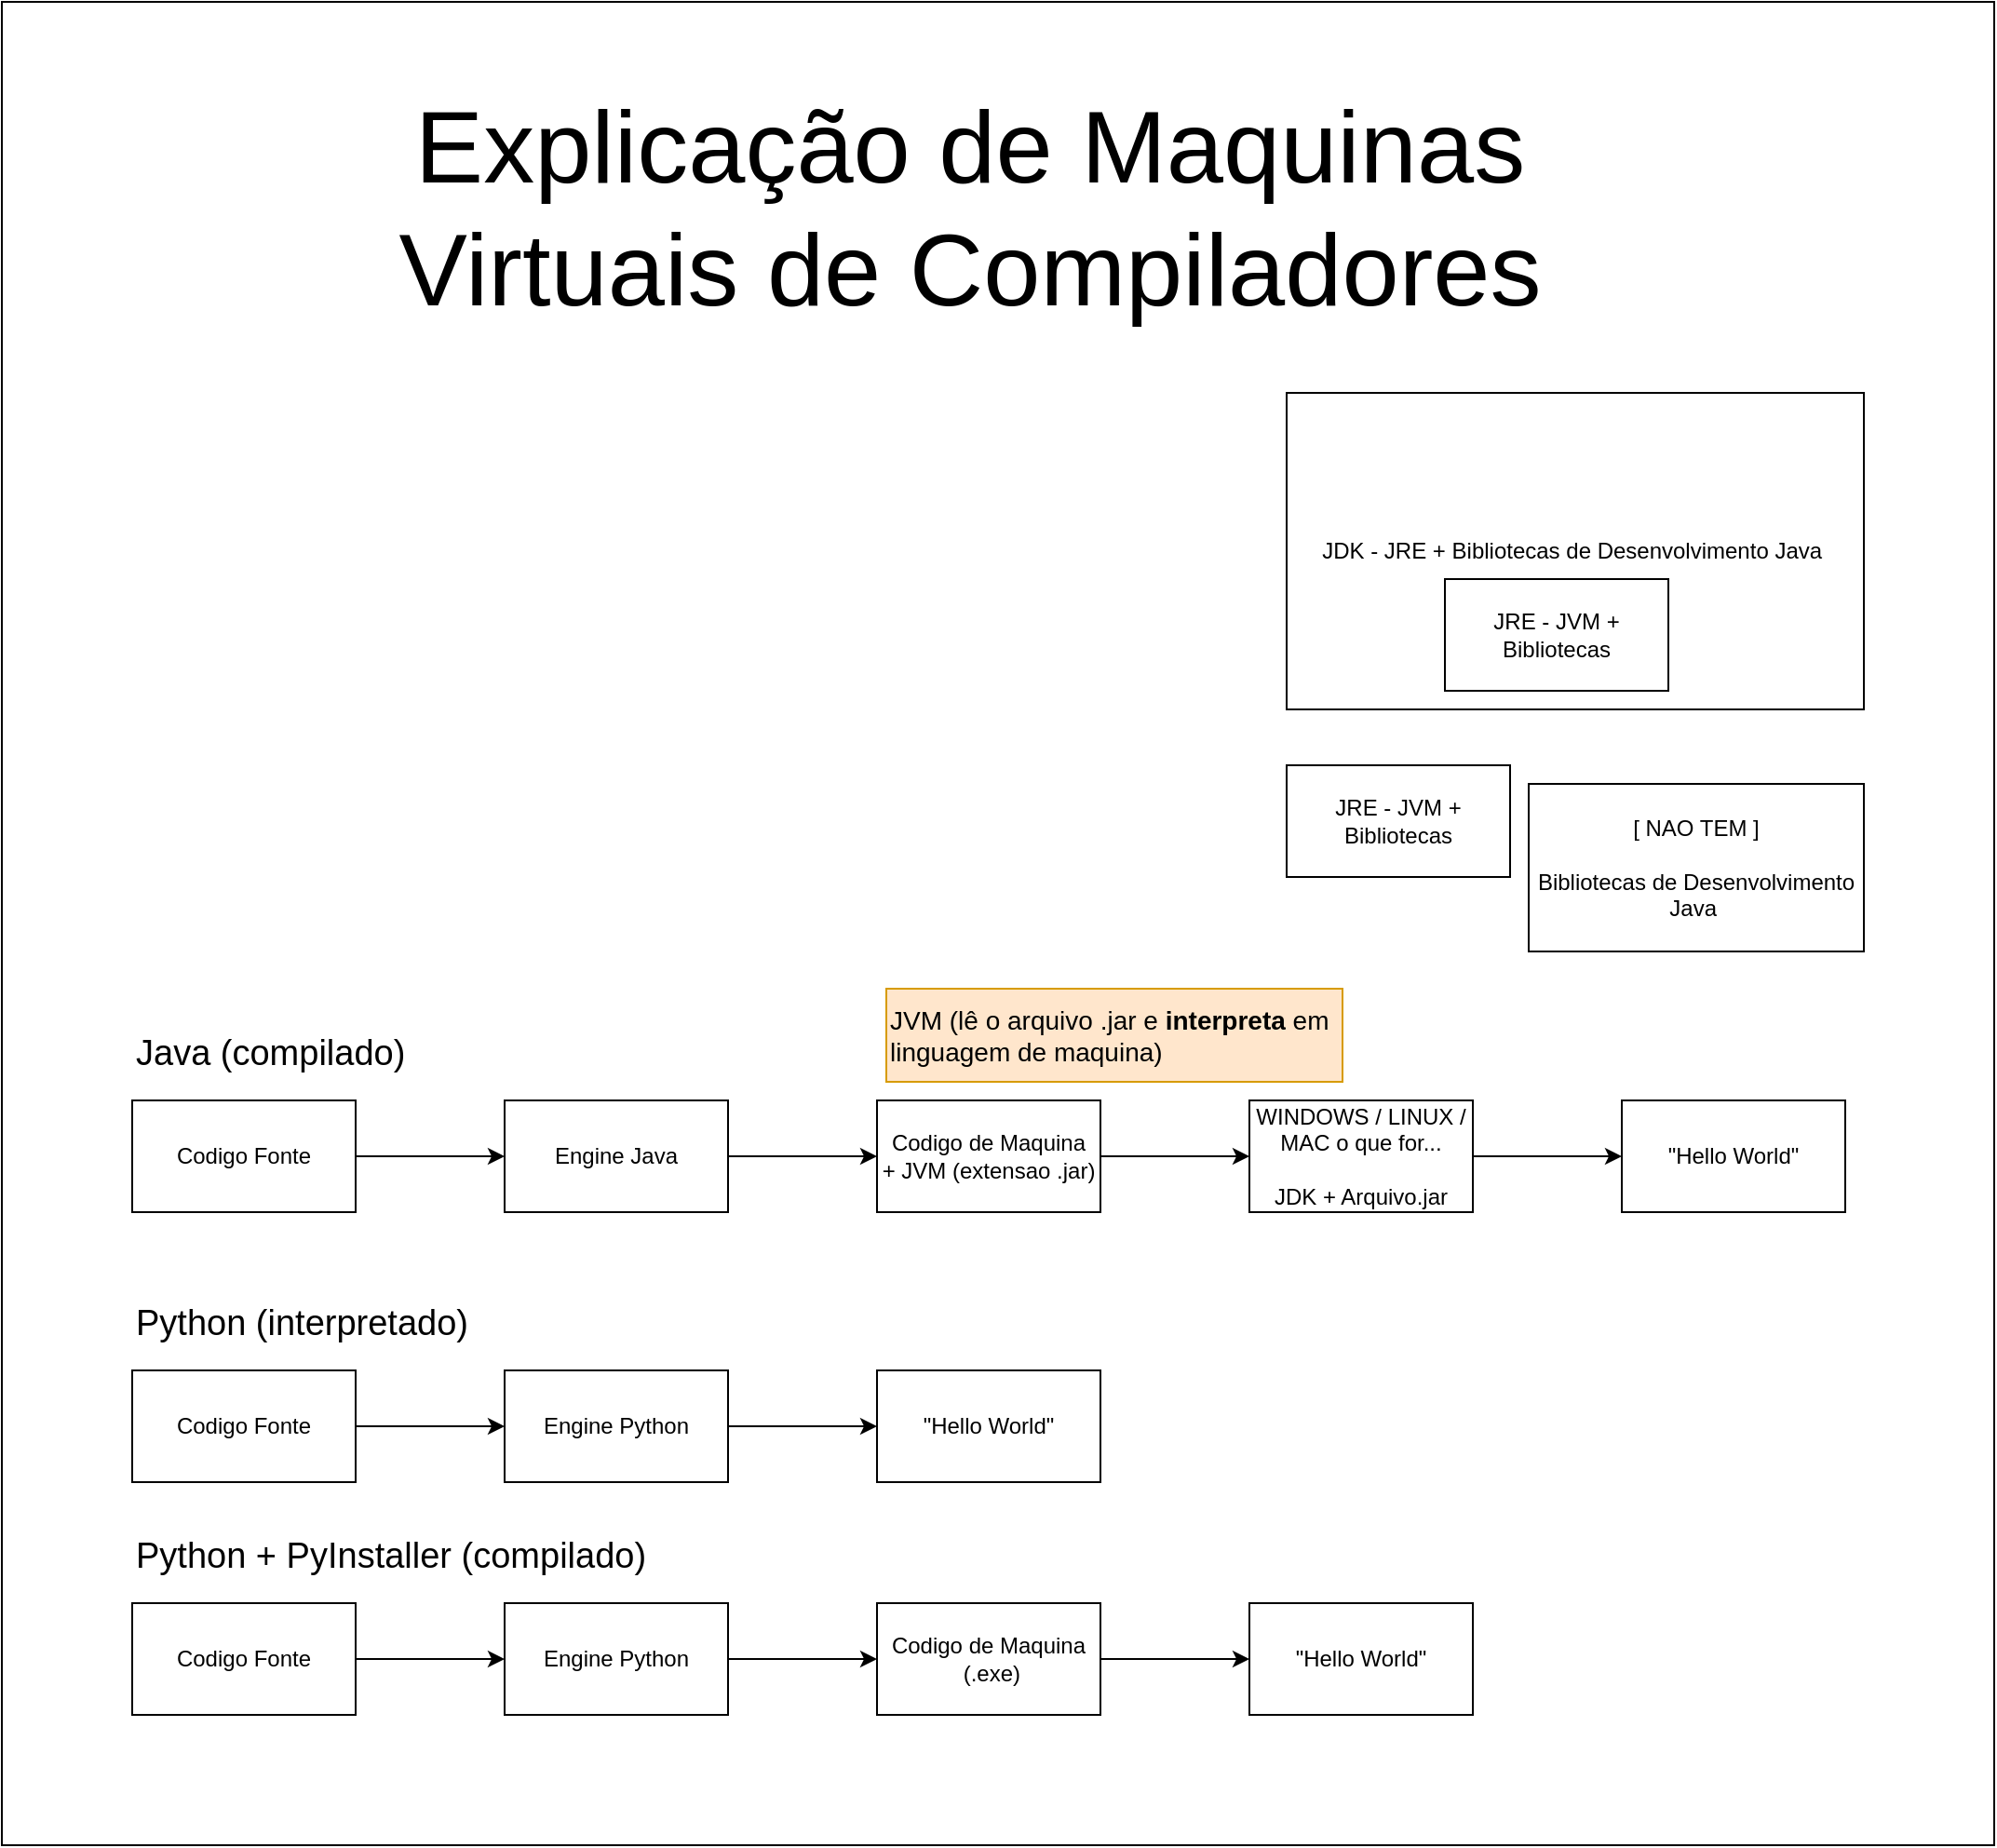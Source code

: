 <mxfile version="25.0.3">
  <diagram name="Página-1" id="ynV9CH7FZ7JAJBBRRKmq">
    <mxGraphModel dx="2390" dy="2532" grid="1" gridSize="10" guides="1" tooltips="1" connect="1" arrows="1" fold="1" page="1" pageScale="1" pageWidth="827" pageHeight="1169" math="0" shadow="0">
      <root>
        <mxCell id="0" />
        <mxCell id="1" parent="0" />
        <mxCell id="BM8hA-jWyk2Huwt3gzTx-37" value="" style="rounded=0;whiteSpace=wrap;html=1;" vertex="1" parent="1">
          <mxGeometry x="110" y="-50" width="1070" height="990" as="geometry" />
        </mxCell>
        <mxCell id="BM8hA-jWyk2Huwt3gzTx-1" value="" style="shape=image;verticalLabelPosition=bottom;labelBackgroundColor=default;verticalAlign=top;aspect=fixed;imageAspect=0;image=https://www.edureka.co/blog/wp-content/uploads/2019/07/q.png;" vertex="1" parent="1">
          <mxGeometry x="210" y="130" width="381.58" height="290" as="geometry" />
        </mxCell>
        <mxCell id="BM8hA-jWyk2Huwt3gzTx-4" value="" style="edgeStyle=orthogonalEdgeStyle;rounded=0;orthogonalLoop=1;jettySize=auto;html=1;" edge="1" parent="1" source="BM8hA-jWyk2Huwt3gzTx-2" target="BM8hA-jWyk2Huwt3gzTx-3">
          <mxGeometry relative="1" as="geometry" />
        </mxCell>
        <mxCell id="BM8hA-jWyk2Huwt3gzTx-2" value="Codigo Fonte" style="rounded=0;whiteSpace=wrap;html=1;" vertex="1" parent="1">
          <mxGeometry x="180" y="540" width="120" height="60" as="geometry" />
        </mxCell>
        <mxCell id="BM8hA-jWyk2Huwt3gzTx-6" value="" style="edgeStyle=orthogonalEdgeStyle;rounded=0;orthogonalLoop=1;jettySize=auto;html=1;" edge="1" parent="1" source="BM8hA-jWyk2Huwt3gzTx-3" target="BM8hA-jWyk2Huwt3gzTx-5">
          <mxGeometry relative="1" as="geometry" />
        </mxCell>
        <mxCell id="BM8hA-jWyk2Huwt3gzTx-3" value="Engine Java" style="rounded=0;whiteSpace=wrap;html=1;" vertex="1" parent="1">
          <mxGeometry x="380" y="540" width="120" height="60" as="geometry" />
        </mxCell>
        <mxCell id="BM8hA-jWyk2Huwt3gzTx-8" value="" style="edgeStyle=orthogonalEdgeStyle;rounded=0;orthogonalLoop=1;jettySize=auto;html=1;" edge="1" parent="1" source="BM8hA-jWyk2Huwt3gzTx-5" target="BM8hA-jWyk2Huwt3gzTx-7">
          <mxGeometry relative="1" as="geometry" />
        </mxCell>
        <mxCell id="BM8hA-jWyk2Huwt3gzTx-5" value="Codigo de Maquina&lt;br&gt;+ JVM (extensao .jar)" style="rounded=0;whiteSpace=wrap;html=1;" vertex="1" parent="1">
          <mxGeometry x="580" y="540" width="120" height="60" as="geometry" />
        </mxCell>
        <mxCell id="BM8hA-jWyk2Huwt3gzTx-23" value="" style="edgeStyle=orthogonalEdgeStyle;rounded=0;orthogonalLoop=1;jettySize=auto;html=1;" edge="1" parent="1" source="BM8hA-jWyk2Huwt3gzTx-7" target="BM8hA-jWyk2Huwt3gzTx-22">
          <mxGeometry relative="1" as="geometry" />
        </mxCell>
        <mxCell id="BM8hA-jWyk2Huwt3gzTx-7" value="WINDOWS / LINUX / MAC o que for...&lt;br&gt;&lt;br&gt;JDK + Arquivo.jar" style="rounded=0;whiteSpace=wrap;html=1;" vertex="1" parent="1">
          <mxGeometry x="780" y="540" width="120" height="60" as="geometry" />
        </mxCell>
        <mxCell id="BM8hA-jWyk2Huwt3gzTx-10" value="JDK - JRE + Bibliotecas de Desenvolvimento Java&lt;span style=&quot;background-color: initial;&quot;&gt;&amp;nbsp;&lt;/span&gt;" style="rounded=0;whiteSpace=wrap;html=1;" vertex="1" parent="1">
          <mxGeometry x="800" y="160" width="310" height="170" as="geometry" />
        </mxCell>
        <mxCell id="BM8hA-jWyk2Huwt3gzTx-9" value="JRE - JVM + Bibliotecas" style="rounded=0;whiteSpace=wrap;html=1;" vertex="1" parent="1">
          <mxGeometry x="885" y="260" width="120" height="60" as="geometry" />
        </mxCell>
        <mxCell id="BM8hA-jWyk2Huwt3gzTx-11" value="[ NAO TEM ]&lt;br&gt;&lt;br&gt;Bibliotecas de Desenvolvimento Java&lt;span style=&quot;background-color: initial;&quot;&gt;&amp;nbsp;&lt;/span&gt;" style="rounded=0;whiteSpace=wrap;html=1;" vertex="1" parent="1">
          <mxGeometry x="930" y="370" width="180" height="90" as="geometry" />
        </mxCell>
        <mxCell id="BM8hA-jWyk2Huwt3gzTx-12" value="JRE - JVM + Bibliotecas" style="rounded=0;whiteSpace=wrap;html=1;" vertex="1" parent="1">
          <mxGeometry x="800" y="360" width="120" height="60" as="geometry" />
        </mxCell>
        <mxCell id="BM8hA-jWyk2Huwt3gzTx-13" value="Java (compilado)" style="text;html=1;align=left;verticalAlign=middle;whiteSpace=wrap;rounded=0;fontSize=19;" vertex="1" parent="1">
          <mxGeometry x="180" y="500" width="420" height="30" as="geometry" />
        </mxCell>
        <mxCell id="BM8hA-jWyk2Huwt3gzTx-14" value="" style="edgeStyle=orthogonalEdgeStyle;rounded=0;orthogonalLoop=1;jettySize=auto;html=1;" edge="1" parent="1" source="BM8hA-jWyk2Huwt3gzTx-15" target="BM8hA-jWyk2Huwt3gzTx-17">
          <mxGeometry relative="1" as="geometry" />
        </mxCell>
        <mxCell id="BM8hA-jWyk2Huwt3gzTx-15" value="Codigo Fonte" style="rounded=0;whiteSpace=wrap;html=1;" vertex="1" parent="1">
          <mxGeometry x="180" y="685" width="120" height="60" as="geometry" />
        </mxCell>
        <mxCell id="BM8hA-jWyk2Huwt3gzTx-16" value="" style="edgeStyle=orthogonalEdgeStyle;rounded=0;orthogonalLoop=1;jettySize=auto;html=1;" edge="1" parent="1" source="BM8hA-jWyk2Huwt3gzTx-17" target="BM8hA-jWyk2Huwt3gzTx-19">
          <mxGeometry relative="1" as="geometry" />
        </mxCell>
        <mxCell id="BM8hA-jWyk2Huwt3gzTx-17" value="Engine Python" style="rounded=0;whiteSpace=wrap;html=1;" vertex="1" parent="1">
          <mxGeometry x="380" y="685" width="120" height="60" as="geometry" />
        </mxCell>
        <mxCell id="BM8hA-jWyk2Huwt3gzTx-19" value="&quot;Hello World&quot;" style="rounded=0;whiteSpace=wrap;html=1;" vertex="1" parent="1">
          <mxGeometry x="580" y="685" width="120" height="60" as="geometry" />
        </mxCell>
        <mxCell id="BM8hA-jWyk2Huwt3gzTx-21" value="Python (interpretado)" style="text;html=1;align=left;verticalAlign=middle;whiteSpace=wrap;rounded=0;fontSize=19;" vertex="1" parent="1">
          <mxGeometry x="180" y="645" width="380" height="30" as="geometry" />
        </mxCell>
        <mxCell id="BM8hA-jWyk2Huwt3gzTx-22" value="&quot;Hello World&quot;" style="rounded=0;whiteSpace=wrap;html=1;" vertex="1" parent="1">
          <mxGeometry x="980" y="540" width="120" height="60" as="geometry" />
        </mxCell>
        <mxCell id="BM8hA-jWyk2Huwt3gzTx-24" value="" style="edgeStyle=orthogonalEdgeStyle;rounded=0;orthogonalLoop=1;jettySize=auto;html=1;" edge="1" parent="1" source="BM8hA-jWyk2Huwt3gzTx-25" target="BM8hA-jWyk2Huwt3gzTx-27">
          <mxGeometry relative="1" as="geometry" />
        </mxCell>
        <mxCell id="BM8hA-jWyk2Huwt3gzTx-25" value="Codigo Fonte" style="rounded=0;whiteSpace=wrap;html=1;" vertex="1" parent="1">
          <mxGeometry x="180" y="810" width="120" height="60" as="geometry" />
        </mxCell>
        <mxCell id="BM8hA-jWyk2Huwt3gzTx-26" value="" style="edgeStyle=orthogonalEdgeStyle;rounded=0;orthogonalLoop=1;jettySize=auto;html=1;" edge="1" parent="1" source="BM8hA-jWyk2Huwt3gzTx-27">
          <mxGeometry relative="1" as="geometry">
            <mxPoint x="580" y="840" as="targetPoint" />
          </mxGeometry>
        </mxCell>
        <mxCell id="BM8hA-jWyk2Huwt3gzTx-27" value="Engine Python" style="rounded=0;whiteSpace=wrap;html=1;" vertex="1" parent="1">
          <mxGeometry x="380" y="810" width="120" height="60" as="geometry" />
        </mxCell>
        <mxCell id="BM8hA-jWyk2Huwt3gzTx-30" value="Python +&amp;nbsp;PyInstaller (compilado)" style="text;html=1;align=left;verticalAlign=middle;whiteSpace=wrap;rounded=0;fontSize=19;" vertex="1" parent="1">
          <mxGeometry x="180" y="770" width="290" height="30" as="geometry" />
        </mxCell>
        <mxCell id="BM8hA-jWyk2Huwt3gzTx-31" value="" style="edgeStyle=orthogonalEdgeStyle;rounded=0;orthogonalLoop=1;jettySize=auto;html=1;" edge="1" parent="1" source="BM8hA-jWyk2Huwt3gzTx-32">
          <mxGeometry relative="1" as="geometry">
            <mxPoint x="780" y="840" as="targetPoint" />
          </mxGeometry>
        </mxCell>
        <mxCell id="BM8hA-jWyk2Huwt3gzTx-32" value="Codigo de Maquina&lt;br&gt;&amp;nbsp;(.exe)" style="rounded=0;whiteSpace=wrap;html=1;" vertex="1" parent="1">
          <mxGeometry x="580" y="810" width="120" height="60" as="geometry" />
        </mxCell>
        <mxCell id="BM8hA-jWyk2Huwt3gzTx-35" value="&quot;Hello World&quot;" style="rounded=0;whiteSpace=wrap;html=1;" vertex="1" parent="1">
          <mxGeometry x="780" y="810" width="120" height="60" as="geometry" />
        </mxCell>
        <mxCell id="BM8hA-jWyk2Huwt3gzTx-36" value="JVM (lê o arquivo .jar e &lt;b&gt;interpreta&lt;/b&gt; em linguagem de maquina)" style="text;html=1;align=left;verticalAlign=middle;whiteSpace=wrap;rounded=0;fontSize=14;fillColor=#ffe6cc;strokeColor=#d79b00;" vertex="1" parent="1">
          <mxGeometry x="585" y="480" width="245" height="50" as="geometry" />
        </mxCell>
        <mxCell id="BM8hA-jWyk2Huwt3gzTx-38" value="Explicação de Maquinas Virtuais de Compiladores" style="text;html=1;align=center;verticalAlign=middle;whiteSpace=wrap;rounded=0;fontSize=55;" vertex="1" parent="1">
          <mxGeometry x="300" y="-20" width="660" height="160" as="geometry" />
        </mxCell>
      </root>
    </mxGraphModel>
  </diagram>
</mxfile>
